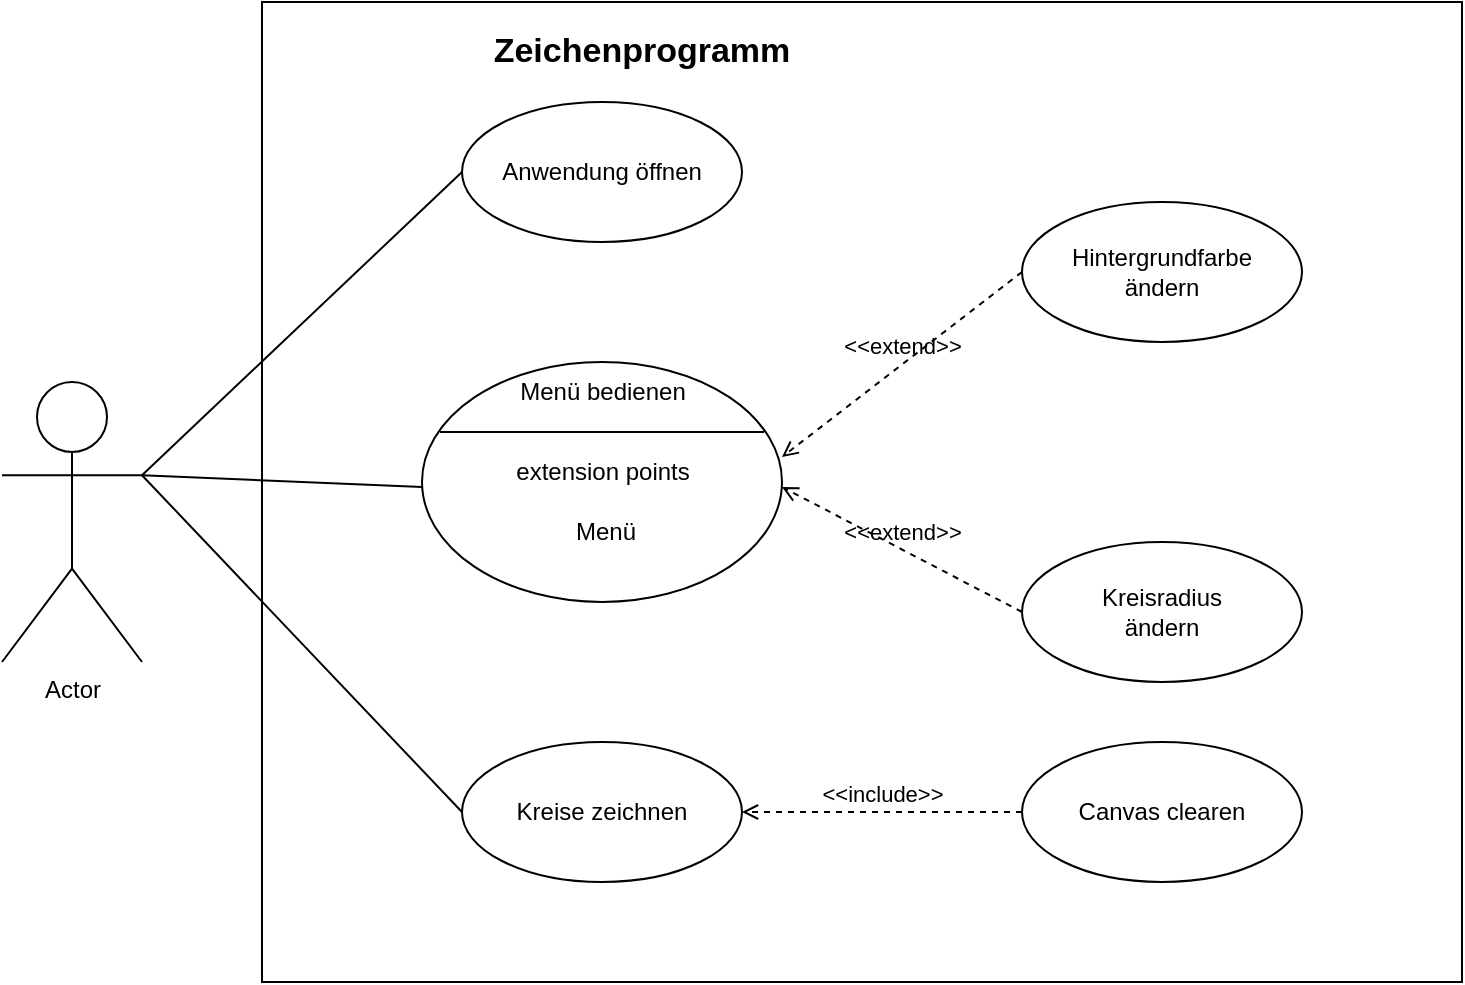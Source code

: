 <mxfile version="20.5.1" type="github">
  <diagram id="WpRNOG8NA4DAABbzuD77" name="Seite-1">
    <mxGraphModel dx="1038" dy="528" grid="1" gridSize="10" guides="1" tooltips="1" connect="1" arrows="1" fold="1" page="1" pageScale="1" pageWidth="827" pageHeight="1169" math="0" shadow="0">
      <root>
        <mxCell id="0" />
        <mxCell id="1" parent="0" />
        <mxCell id="D7FlTBm71AQMMtoMiuut-6" value="" style="rounded=0;whiteSpace=wrap;html=1;" vertex="1" parent="1">
          <mxGeometry x="200" y="10" width="600" height="490" as="geometry" />
        </mxCell>
        <mxCell id="D7FlTBm71AQMMtoMiuut-7" value="Actor" style="shape=umlActor;verticalLabelPosition=bottom;verticalAlign=top;html=1;" vertex="1" parent="1">
          <mxGeometry x="70" y="200" width="70" height="140" as="geometry" />
        </mxCell>
        <mxCell id="D7FlTBm71AQMMtoMiuut-8" value="Anwendung öffnen" style="ellipse;whiteSpace=wrap;html=1;" vertex="1" parent="1">
          <mxGeometry x="300" y="60" width="140" height="70" as="geometry" />
        </mxCell>
        <mxCell id="D7FlTBm71AQMMtoMiuut-10" value="&lt;div&gt;Hintergrundfarbe &lt;br&gt;&lt;/div&gt;&lt;div&gt;ändern&lt;/div&gt;" style="ellipse;whiteSpace=wrap;html=1;" vertex="1" parent="1">
          <mxGeometry x="580" y="110" width="140" height="70" as="geometry" />
        </mxCell>
        <mxCell id="D7FlTBm71AQMMtoMiuut-11" value="&lt;div&gt;Kreisradius &lt;br&gt;&lt;/div&gt;&lt;div&gt;ändern&lt;/div&gt;" style="ellipse;whiteSpace=wrap;html=1;" vertex="1" parent="1">
          <mxGeometry x="580" y="280" width="140" height="70" as="geometry" />
        </mxCell>
        <mxCell id="D7FlTBm71AQMMtoMiuut-14" value="Kreise zeichnen" style="ellipse;whiteSpace=wrap;html=1;" vertex="1" parent="1">
          <mxGeometry x="300" y="380" width="140" height="70" as="geometry" />
        </mxCell>
        <mxCell id="D7FlTBm71AQMMtoMiuut-19" value="" style="endArrow=none;html=1;rounded=0;exitX=1;exitY=0.333;exitDx=0;exitDy=0;exitPerimeter=0;entryX=0;entryY=0.5;entryDx=0;entryDy=0;" edge="1" parent="1" source="D7FlTBm71AQMMtoMiuut-7" target="D7FlTBm71AQMMtoMiuut-8">
          <mxGeometry width="50" height="50" relative="1" as="geometry">
            <mxPoint x="390" y="310" as="sourcePoint" />
            <mxPoint x="440" y="260" as="targetPoint" />
          </mxGeometry>
        </mxCell>
        <mxCell id="D7FlTBm71AQMMtoMiuut-20" value="" style="endArrow=none;html=1;rounded=0;exitX=1;exitY=0.333;exitDx=0;exitDy=0;exitPerimeter=0;entryX=0;entryY=0.75;entryDx=0;entryDy=0;" edge="1" parent="1" source="D7FlTBm71AQMMtoMiuut-7" target="D7FlTBm71AQMMtoMiuut-28">
          <mxGeometry width="50" height="50" relative="1" as="geometry">
            <mxPoint x="390" y="310" as="sourcePoint" />
            <mxPoint x="290" y="195" as="targetPoint" />
          </mxGeometry>
        </mxCell>
        <mxCell id="D7FlTBm71AQMMtoMiuut-21" value="" style="endArrow=none;html=1;rounded=0;exitX=1;exitY=0.333;exitDx=0;exitDy=0;exitPerimeter=0;entryX=0;entryY=0.5;entryDx=0;entryDy=0;" edge="1" parent="1" source="D7FlTBm71AQMMtoMiuut-7" target="D7FlTBm71AQMMtoMiuut-14">
          <mxGeometry width="50" height="50" relative="1" as="geometry">
            <mxPoint x="390" y="310" as="sourcePoint" />
            <mxPoint x="440" y="260" as="targetPoint" />
          </mxGeometry>
        </mxCell>
        <mxCell id="D7FlTBm71AQMMtoMiuut-23" value="&amp;lt;&amp;lt;extend&amp;gt;&amp;gt;" style="html=1;verticalAlign=bottom;labelBackgroundColor=none;endArrow=open;endFill=0;dashed=1;rounded=0;entryX=1;entryY=0.75;entryDx=0;entryDy=0;exitX=0;exitY=0.5;exitDx=0;exitDy=0;" edge="1" parent="1" source="D7FlTBm71AQMMtoMiuut-11" target="D7FlTBm71AQMMtoMiuut-28">
          <mxGeometry width="160" relative="1" as="geometry">
            <mxPoint x="330" y="280" as="sourcePoint" />
            <mxPoint x="430" y="195" as="targetPoint" />
          </mxGeometry>
        </mxCell>
        <mxCell id="D7FlTBm71AQMMtoMiuut-24" value="&amp;lt;&amp;lt;extend&amp;gt;&amp;gt;" style="html=1;verticalAlign=bottom;labelBackgroundColor=none;endArrow=open;endFill=0;dashed=1;rounded=0;exitX=0;exitY=0.5;exitDx=0;exitDy=0;entryX=1;entryY=0.25;entryDx=0;entryDy=0;" edge="1" parent="1" source="D7FlTBm71AQMMtoMiuut-10" target="D7FlTBm71AQMMtoMiuut-28">
          <mxGeometry width="160" relative="1" as="geometry">
            <mxPoint x="330" y="280" as="sourcePoint" />
            <mxPoint x="430" y="195" as="targetPoint" />
          </mxGeometry>
        </mxCell>
        <mxCell id="D7FlTBm71AQMMtoMiuut-25" value="" style="shape=ellipse;container=1;horizontal=1;horizontalStack=0;resizeParent=1;resizeParentMax=0;resizeLast=0;html=1;dashed=0;collapsible=0;" vertex="1" parent="1">
          <mxGeometry x="280" y="190" width="180" height="120" as="geometry" />
        </mxCell>
        <mxCell id="D7FlTBm71AQMMtoMiuut-26" value="Menü bedienen" style="html=1;strokeColor=none;fillColor=none;align=center;verticalAlign=middle;rotatable=0;" vertex="1" parent="D7FlTBm71AQMMtoMiuut-25">
          <mxGeometry width="180" height="30" as="geometry" />
        </mxCell>
        <mxCell id="D7FlTBm71AQMMtoMiuut-27" value="" style="line;strokeWidth=1;fillColor=none;rotatable=0;labelPosition=right;points=[];portConstraint=eastwest;dashed=0;resizeWidth=1;" vertex="1" parent="D7FlTBm71AQMMtoMiuut-25">
          <mxGeometry x="9" y="30" width="162" height="10" as="geometry" />
        </mxCell>
        <mxCell id="D7FlTBm71AQMMtoMiuut-28" value="extension points" style="text;html=1;align=center;verticalAlign=middle;rotatable=0;fillColor=none;strokeColor=none;" vertex="1" parent="D7FlTBm71AQMMtoMiuut-25">
          <mxGeometry y="40" width="180" height="30" as="geometry" />
        </mxCell>
        <mxCell id="D7FlTBm71AQMMtoMiuut-29" value="&lt;div&gt;&amp;nbsp;&amp;nbsp;&amp;nbsp;&amp;nbsp;&amp;nbsp;&amp;nbsp;&amp;nbsp;&amp;nbsp; Menü &lt;br&gt;&lt;/div&gt;" style="text;html=1;align=left;verticalAlign=middle;rotatable=0;spacingLeft=25;fillColor=none;strokeColor=none;" vertex="1" parent="D7FlTBm71AQMMtoMiuut-25">
          <mxGeometry x="20" y="70" width="180" height="30" as="geometry" />
        </mxCell>
        <mxCell id="D7FlTBm71AQMMtoMiuut-31" style="edgeStyle=orthogonalEdgeStyle;rounded=0;orthogonalLoop=1;jettySize=auto;html=1;exitX=0.5;exitY=1;exitDx=0;exitDy=0;" edge="1" parent="D7FlTBm71AQMMtoMiuut-25" source="D7FlTBm71AQMMtoMiuut-29" target="D7FlTBm71AQMMtoMiuut-29">
          <mxGeometry relative="1" as="geometry" />
        </mxCell>
        <mxCell id="D7FlTBm71AQMMtoMiuut-33" value="&lt;div&gt;Canvas clearen&lt;/div&gt;" style="ellipse;whiteSpace=wrap;html=1;" vertex="1" parent="1">
          <mxGeometry x="580" y="380" width="140" height="70" as="geometry" />
        </mxCell>
        <mxCell id="D7FlTBm71AQMMtoMiuut-34" value="&amp;lt;&amp;lt;include&amp;gt;&amp;gt;" style="html=1;verticalAlign=bottom;labelBackgroundColor=none;endArrow=open;endFill=0;dashed=1;rounded=0;exitX=0;exitY=0.5;exitDx=0;exitDy=0;entryX=1;entryY=0.5;entryDx=0;entryDy=0;" edge="1" parent="1" source="D7FlTBm71AQMMtoMiuut-33" target="D7FlTBm71AQMMtoMiuut-14">
          <mxGeometry width="160" relative="1" as="geometry">
            <mxPoint x="310" y="250" as="sourcePoint" />
            <mxPoint x="470" y="250" as="targetPoint" />
          </mxGeometry>
        </mxCell>
        <mxCell id="D7FlTBm71AQMMtoMiuut-37" value="&lt;b&gt;&lt;font style=&quot;font-size: 17px;&quot;&gt;Zeichenprogramm&lt;/font&gt;&lt;/b&gt;" style="text;html=1;strokeColor=none;fillColor=none;align=center;verticalAlign=middle;whiteSpace=wrap;rounded=0;" vertex="1" parent="1">
          <mxGeometry x="240" y="20" width="300" height="30" as="geometry" />
        </mxCell>
      </root>
    </mxGraphModel>
  </diagram>
</mxfile>
